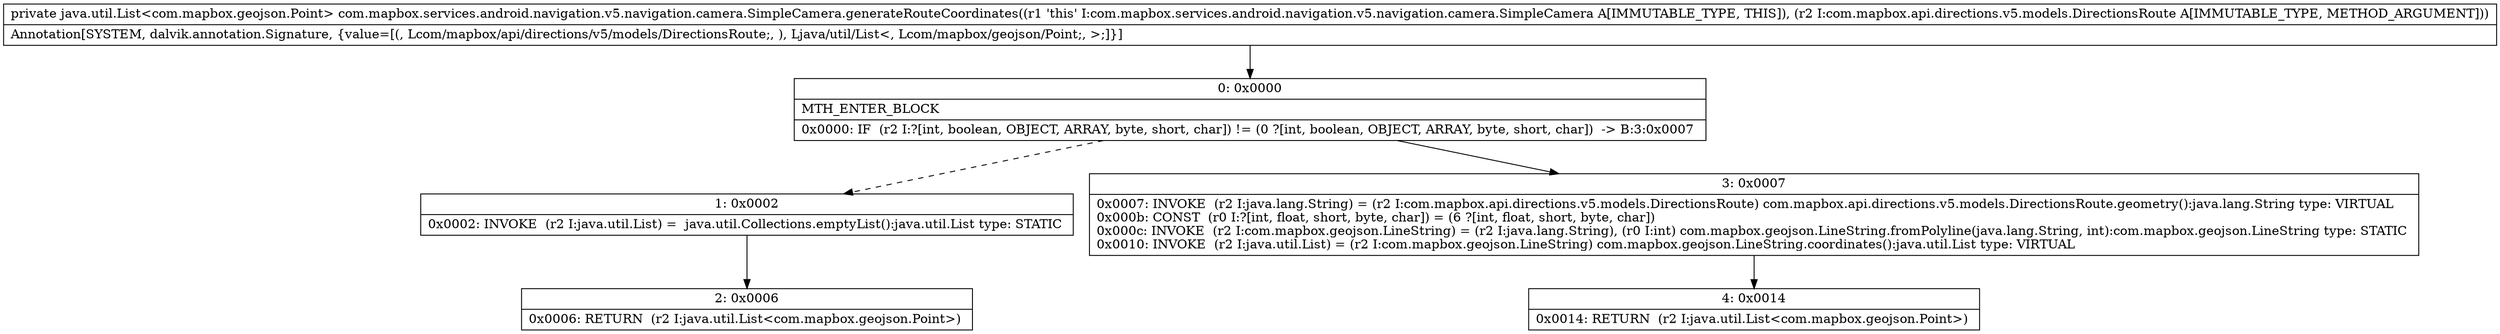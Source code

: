 digraph "CFG forcom.mapbox.services.android.navigation.v5.navigation.camera.SimpleCamera.generateRouteCoordinates(Lcom\/mapbox\/api\/directions\/v5\/models\/DirectionsRoute;)Ljava\/util\/List;" {
Node_0 [shape=record,label="{0\:\ 0x0000|MTH_ENTER_BLOCK\l|0x0000: IF  (r2 I:?[int, boolean, OBJECT, ARRAY, byte, short, char]) != (0 ?[int, boolean, OBJECT, ARRAY, byte, short, char])  \-\> B:3:0x0007 \l}"];
Node_1 [shape=record,label="{1\:\ 0x0002|0x0002: INVOKE  (r2 I:java.util.List) =  java.util.Collections.emptyList():java.util.List type: STATIC \l}"];
Node_2 [shape=record,label="{2\:\ 0x0006|0x0006: RETURN  (r2 I:java.util.List\<com.mapbox.geojson.Point\>) \l}"];
Node_3 [shape=record,label="{3\:\ 0x0007|0x0007: INVOKE  (r2 I:java.lang.String) = (r2 I:com.mapbox.api.directions.v5.models.DirectionsRoute) com.mapbox.api.directions.v5.models.DirectionsRoute.geometry():java.lang.String type: VIRTUAL \l0x000b: CONST  (r0 I:?[int, float, short, byte, char]) = (6 ?[int, float, short, byte, char]) \l0x000c: INVOKE  (r2 I:com.mapbox.geojson.LineString) = (r2 I:java.lang.String), (r0 I:int) com.mapbox.geojson.LineString.fromPolyline(java.lang.String, int):com.mapbox.geojson.LineString type: STATIC \l0x0010: INVOKE  (r2 I:java.util.List) = (r2 I:com.mapbox.geojson.LineString) com.mapbox.geojson.LineString.coordinates():java.util.List type: VIRTUAL \l}"];
Node_4 [shape=record,label="{4\:\ 0x0014|0x0014: RETURN  (r2 I:java.util.List\<com.mapbox.geojson.Point\>) \l}"];
MethodNode[shape=record,label="{private java.util.List\<com.mapbox.geojson.Point\> com.mapbox.services.android.navigation.v5.navigation.camera.SimpleCamera.generateRouteCoordinates((r1 'this' I:com.mapbox.services.android.navigation.v5.navigation.camera.SimpleCamera A[IMMUTABLE_TYPE, THIS]), (r2 I:com.mapbox.api.directions.v5.models.DirectionsRoute A[IMMUTABLE_TYPE, METHOD_ARGUMENT]))  | Annotation[SYSTEM, dalvik.annotation.Signature, \{value=[(, Lcom\/mapbox\/api\/directions\/v5\/models\/DirectionsRoute;, ), Ljava\/util\/List\<, Lcom\/mapbox\/geojson\/Point;, \>;]\}]\l}"];
MethodNode -> Node_0;
Node_0 -> Node_1[style=dashed];
Node_0 -> Node_3;
Node_1 -> Node_2;
Node_3 -> Node_4;
}

